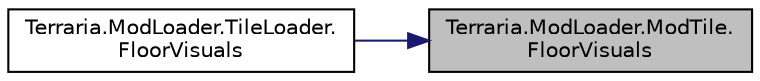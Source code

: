 digraph "Terraria.ModLoader.ModTile.FloorVisuals"
{
 // LATEX_PDF_SIZE
  edge [fontname="Helvetica",fontsize="10",labelfontname="Helvetica",labelfontsize="10"];
  node [fontname="Helvetica",fontsize="10",shape=record];
  rankdir="RL";
  Node1 [label="Terraria.ModLoader.ModTile.\lFloorVisuals",height=0.2,width=0.4,color="black", fillcolor="grey75", style="filled", fontcolor="black",tooltip="Allows you to make something happen when a player stands on this type of tile. For example,..."];
  Node1 -> Node2 [dir="back",color="midnightblue",fontsize="10",style="solid",fontname="Helvetica"];
  Node2 [label="Terraria.ModLoader.TileLoader.\lFloorVisuals",height=0.2,width=0.4,color="black", fillcolor="white", style="filled",URL="$class_terraria_1_1_mod_loader_1_1_tile_loader.html#a5c90725d01e5b2030ae9ad98243c1018",tooltip=" "];
}
